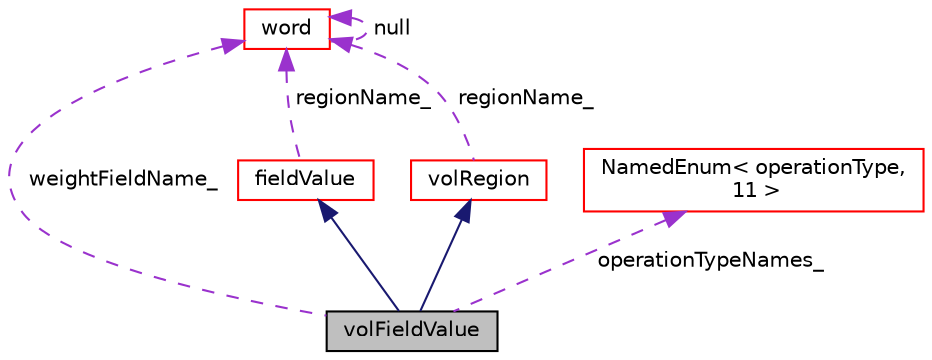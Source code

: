 digraph "volFieldValue"
{
  bgcolor="transparent";
  edge [fontname="Helvetica",fontsize="10",labelfontname="Helvetica",labelfontsize="10"];
  node [fontname="Helvetica",fontsize="10",shape=record];
  Node8 [label="volFieldValue",height=0.2,width=0.4,color="black", fillcolor="grey75", style="filled", fontcolor="black"];
  Node9 -> Node8 [dir="back",color="midnightblue",fontsize="10",style="solid",fontname="Helvetica"];
  Node9 [label="fieldValue",height=0.2,width=0.4,color="red",URL="$a24177.html"];
  Node41 -> Node9 [dir="back",color="darkorchid3",fontsize="10",style="dashed",label=" regionName_" ,fontname="Helvetica"];
  Node41 [label="word",height=0.2,width=0.4,color="red",URL="$a29565.html",tooltip="A class for handling words, derived from string. "];
  Node41 -> Node41 [dir="back",color="darkorchid3",fontsize="10",style="dashed",label=" null" ,fontname="Helvetica"];
  Node68 -> Node8 [dir="back",color="midnightblue",fontsize="10",style="solid",fontname="Helvetica"];
  Node68 [label="volRegion",height=0.2,width=0.4,color="red",URL="$a23441.html",tooltip="Volume (cell) region selection class. "];
  Node41 -> Node68 [dir="back",color="darkorchid3",fontsize="10",style="dashed",label=" regionName_" ,fontname="Helvetica"];
  Node70 -> Node8 [dir="back",color="darkorchid3",fontsize="10",style="dashed",label=" operationTypeNames_" ,fontname="Helvetica"];
  Node70 [label="NamedEnum\< operationType,\l 11 \>",height=0.2,width=0.4,color="red",URL="$a27113.html"];
  Node41 -> Node8 [dir="back",color="darkorchid3",fontsize="10",style="dashed",label=" weightFieldName_" ,fontname="Helvetica"];
}
